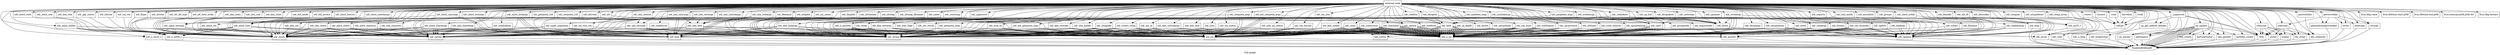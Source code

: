 digraph "Call graph" {
	label="Call graph";

	Node0x804fdca50 [shape=record,label="{external node}"];
	Node0x804fdca50 -> Node0x804fdcae0;
	Node0x804fdca50 -> Node0x804fdcba0;
	Node0x804fdca50 -> Node0x804fdcb40;
	Node0x804fdca50 -> Node0x804fdcc00;
	Node0x804fdca50 -> Node0x804fdcc60;
	Node0x804fdca50 -> Node0x804fdccc0;
	Node0x804fdca50 -> Node0x804fdcd20;
	Node0x804fdca50 -> Node0x804fdcd80;
	Node0x804fdca50 -> Node0x804fdcde0;
	Node0x804fdca50 -> Node0x804fdce40;
	Node0x804fdca50 -> Node0x804fdcea0;
	Node0x804fdca50 -> Node0x804fdcf00;
	Node0x804fdca50 -> Node0x804fdcf60;
	Node0x804fdca50 -> Node0x804fdcfc0;
	Node0x804fdca50 -> Node0x804fdd020;
	Node0x804fdca50 -> Node0x804fdd080;
	Node0x804fdca50 -> Node0x804fdd0e0;
	Node0x804fdca50 -> Node0x804fdd140;
	Node0x804fdca50 -> Node0x804fdd1a0;
	Node0x804fdca50 -> Node0x804fdd200;
	Node0x804fdca50 -> Node0x804fdd260;
	Node0x804fdca50 -> Node0x804fdd320;
	Node0x804fdca50 -> Node0x804fdd2c0;
	Node0x804fdca50 -> Node0x804fdd380;
	Node0x804fdca50 -> Node0x804fdd3e0;
	Node0x804fdca50 -> Node0x804fdd440;
	Node0x804fdca50 -> Node0x804fdd4a0;
	Node0x804fdca50 -> Node0x804fdd500;
	Node0x804fdca50 -> Node0x804fdd560;
	Node0x804fdca50 -> Node0x804fdd5c0;
	Node0x804fdca50 -> Node0x804fdd620;
	Node0x804fdca50 -> Node0x804fdd680;
	Node0x804fdca50 -> Node0x804fdd6e0;
	Node0x804fdca50 -> Node0x804fdd740;
	Node0x804fdca50 -> Node0x804fdd7a0;
	Node0x804fdca50 -> Node0x804fdd800;
	Node0x804fdca50 -> Node0x804fdd860;
	Node0x804fdca50 -> Node0x804fdd8c0;
	Node0x804fdca50 -> Node0x804fdd920;
	Node0x804fdca50 -> Node0x804fdd980;
	Node0x804fdca50 -> Node0x804fdd9e0;
	Node0x804fdca50 -> Node0x804fdda40;
	Node0x804fdca50 -> Node0x804fddaa0;
	Node0x804fdca50 -> Node0x804fddb00;
	Node0x804fdca50 -> Node0x804fddb60;
	Node0x804fdca50 -> Node0x804fddbc0;
	Node0x804fdca50 -> Node0x804fddc20;
	Node0x804fdca50 -> Node0x804fddc80;
	Node0x804fdca50 -> Node0x804fddce0;
	Node0x804fdca50 -> Node0x804fddd40;
	Node0x804fdca50 -> Node0x804fddda0;
	Node0x804fdca50 -> Node0x804fdde00;
	Node0x804fdca50 -> Node0x804fdde60;
	Node0x804fdca50 -> Node0x804fddec0;
	Node0x804fdca50 -> Node0x804fddf20;
	Node0x804fdca50 -> Node0x804fddf80;
	Node0x804fdca50 -> Node0x804fddfe0;
	Node0x804fdca50 -> Node0x804fde040;
	Node0x804fdca50 -> Node0x804fde0a0;
	Node0x804fdca50 -> Node0x804fde100;
	Node0x804fdca50 -> Node0x804fde160;
	Node0x804fdca50 -> Node0x804fde1c0;
	Node0x804fdca50 -> Node0x804fde220;
	Node0x804fdca50 -> Node0x804fde280;
	Node0x804fdca50 -> Node0x804fde2e0;
	Node0x804fdca50 -> Node0x804fde340;
	Node0x804fdca50 -> Node0x804fde3a0;
	Node0x804fdca50 -> Node0x804fde400;
	Node0x804fdca50 -> Node0x804fde460;
	Node0x804fdca50 -> Node0x804fde4c0;
	Node0x804fdca50 -> Node0x804fde520;
	Node0x804fdca50 -> Node0x804fde580;
	Node0x804fdca50 -> Node0x804fde5e0;
	Node0x804fdca50 -> Node0x804fde640;
	Node0x804fdca50 -> Node0x804fde6a0;
	Node0x804fdca50 -> Node0x804fde700;
	Node0x804fdca50 -> Node0x804fde760;
	Node0x804fdca50 -> Node0x804fde7c0;
	Node0x804fdca50 -> Node0x804fde820;
	Node0x804fdca50 -> Node0x804fde880;
	Node0x804fdca50 -> Node0x804fde8e0;
	Node0x804fdca50 -> Node0x804fde940;
	Node0x804fdca50 -> Node0x804fde9a0;
	Node0x804fdca50 -> Node0x804fdea00;
	Node0x804fdca50 -> Node0x804fdea60;
	Node0x804fdca50 -> Node0x804fdeac0;
	Node0x804fdca50 -> Node0x804fdeb20;
	Node0x804fdca50 -> Node0x804fdeb80;
	Node0x804fdca50 -> Node0x804fdebe0;
	Node0x804fdca50 -> Node0x804fdec40;
	Node0x804fdca50 -> Node0x804fdeca0;
	Node0x804fdca50 -> Node0x804fded00;
	Node0x804fdca50 -> Node0x804fded60;
	Node0x804fdca50 -> Node0x804fdedc0;
	Node0x804fdca50 -> Node0x804fdee20;
	Node0x804fdca50 -> Node0x804fdee80;
	Node0x804fdca50 -> Node0x804fdeee0;
	Node0x804fdca50 -> Node0x804fdef40;
	Node0x804fdca50 -> Node0x804fdefa0;
	Node0x804fdca50 -> Node0x804fcf000;
	Node0x804fdca50 -> Node0x804fcf060;
	Node0x804fdca50 -> Node0x804fcf0c0;
	Node0x804fdca50 -> Node0x804fcf120;
	Node0x804fdca50 -> Node0x804fcf180;
	Node0x804fdca50 -> Node0x804fcf1e0;
	Node0x804fdca50 -> Node0x804fcf240;
	Node0x804fdca50 -> Node0x804fcf2a0;
	Node0x804fdca50 -> Node0x804fcf300;
	Node0x804fdca50 -> Node0x804fcf360;
	Node0x804fdca50 -> Node0x804fcf3c0;
	Node0x804fdca50 -> Node0x804fcf420;
	Node0x804fdca50 -> Node0x804fcf480;
	Node0x804fdca50 -> Node0x804fcf4e0;
	Node0x804fdca50 -> Node0x804fcf540;
	Node0x804fdca50 -> Node0x804fcf5a0;
	Node0x804fdca50 -> Node0x804fcf600;
	Node0x804fdca50 -> Node0x804fcf660;
	Node0x804fdca50 -> Node0x804fcf6c0;
	Node0x804fdca50 -> Node0x804fcf720;
	Node0x804fdca50 -> Node0x804fcf780;
	Node0x804fdca50 -> Node0x804fcf7e0;
	Node0x804fdca50 -> Node0x804fcf840;
	Node0x804fdca50 -> Node0x804fcf8a0;
	Node0x804fdca50 -> Node0x804fcf900;
	Node0x804fdca50 -> Node0x804fcf960;
	Node0x804fdca50 -> Node0x804fcf9c0;
	Node0x804fdca50 -> Node0x804fcfa20;
	Node0x804fdca50 -> Node0x804fcfa80;
	Node0x804fdca50 -> Node0x804fcfae0;
	Node0x804fdca50 -> Node0x804fcfb40;
	Node0x804fdca50 -> Node0x804fcfba0;
	Node0x804fdca50 -> Node0x804fcfc00;
	Node0x804fdca50 -> Node0x804fcfc60;
	Node0x804fdca50 -> Node0x804fcfcc0;
	Node0x804fdca50 -> Node0x804fcfd20;
	Node0x804fdca50 -> Node0x804fcfd80;
	Node0x804fdca50 -> Node0x804fcfde0;
	Node0x804fdca50 -> Node0x804fcfe40;
	Node0x804fdca50 -> Node0x804fcfea0;
	Node0x804fdca50 -> Node0x804fcff00;
	Node0x804fdca50 -> Node0x804fcff60;
	Node0x804fdca50 -> Node0x804fcffc0;
	Node0x804fdca50 -> Node0x804fd0020;
	Node0x804fdca50 -> Node0x804fd0080;
	Node0x804fdca50 -> Node0x804fd00e0;
	Node0x804fdca50 -> Node0x804fd0140;
	Node0x804fdca50 -> Node0x804fd01a0;
	Node0x804fdca50 -> Node0x804fd0200;
	Node0x804fdca50 -> Node0x804fd0260;
	Node0x804fdca50 -> Node0x804fd0320;
	Node0x804fdca50 -> Node0x804fd02c0;
	Node0x804fdca50 -> Node0x804fd0380;
	Node0x804fdca50 -> Node0x804fd03e0;
	Node0x804fdca50 -> Node0x804fd0440;
	Node0x804fdca50 -> Node0x804fd04a0;
	Node0x804fdca50 -> Node0x804fd0500;
	Node0x804fdca50 -> Node0x804fd0560;
	Node0x804fdca50 -> Node0x804fd05c0;
	Node0x804fdca50 -> Node0x804fd0620;
	Node0x804fdca50 -> Node0x804fd0680;
	Node0x804fdca50 -> Node0x804fd0860;
	Node0x804fdca50 -> Node0x804fd06e0;
	Node0x804fdca50 -> Node0x804fd0740;
	Node0x804fdca50 -> Node0x804fd07a0;
	Node0x804fdca50 -> Node0x804fd0800;
	Node0x804fdca50 -> Node0x804fd08c0;
	Node0x804fdca50 -> Node0x804fd0aa0;
	Node0x804fdca50 -> Node0x804fd0920;
	Node0x804fdca50 -> Node0x804fd0980;
	Node0x804fdca50 -> Node0x804fd09e0;
	Node0x804fdca50 -> Node0x804fd0a40;
	Node0x804fdca50 -> Node0x804fd0b00;
	Node0x804fdca50 -> Node0x804fd0b60;
	Node0x804fdca50 -> Node0x804fd0bc0;
	Node0x804fdca50 -> Node0x804fd0c80;
	Node0x804fdca50 -> Node0x804fd0ce0;
	Node0x804fdca50 -> Node0x804fd0d40;
	Node0x804fdca50 -> Node0x804fd0da0;
	Node0x804fdca50 -> Node0x804fd0e00;
	Node0x804fdca50 -> Node0x804fd0e60;
	Node0x804fdca50 -> Node0x804fd0ec0;
	Node0x804fdca50 -> Node0x804fd0f20;
	Node0x804fdca50 -> Node0x804fd0c20;
	Node0x804fdcae0 [shape=record,label="{xdr_klm_stats}"];
	Node0x804fdcae0 -> Node0x804fdcb40;
	Node0x804fdcba0 [shape=record,label="{llvm.dbg.value}"];
	Node0x804fdcb40 [shape=record,label="{xdr_enum}"];
	Node0x804fdcb40 -> Node0x804fdca80;
	Node0x804fdcc00 [shape=record,label="{xdr_klm_lock}"];
	Node0x804fdcc00 -> Node0x804fdcc60;
	Node0x804fdcc00 -> Node0x804fdccc0;
	Node0x804fdcc00 -> Node0x804fdcd20;
	Node0x804fdcc00 -> Node0x804fdcd80;
	Node0x804fdcc00 -> Node0x804fdcd80;
	Node0x804fdcc60 [shape=record,label="{xdr_string}"];
	Node0x804fdcc60 -> Node0x804fdca80;
	Node0x804fdccc0 [shape=record,label="{xdr_netobj}"];
	Node0x804fdccc0 -> Node0x804fdca80;
	Node0x804fdcd20 [shape=record,label="{xdr_int}"];
	Node0x804fdcd20 -> Node0x804fdca80;
	Node0x804fdcd80 [shape=record,label="{xdr_u_int}"];
	Node0x804fdcd80 -> Node0x804fdca80;
	Node0x804fdcde0 [shape=record,label="{xdr_klm_holder}"];
	Node0x804fdcde0 -> Node0x804fdce40;
	Node0x804fdcde0 -> Node0x804fdcd20;
	Node0x804fdcde0 -> Node0x804fdcd80;
	Node0x804fdcde0 -> Node0x804fdcd80;
	Node0x804fdce40 [shape=record,label="{xdr_bool}"];
	Node0x804fdce40 -> Node0x804fdca80;
	Node0x804fdcea0 [shape=record,label="{xdr_klm_stat}"];
	Node0x804fdcea0 -> Node0x804fdcb40;
	Node0x804fdcf00 [shape=record,label="{xdr_klm_testrply}"];
	Node0x804fdcf00 -> Node0x804fdcb40;
	Node0x804fdcf00 -> Node0x804fdce40;
	Node0x804fdcf00 -> Node0x804fdcd20;
	Node0x804fdcf00 -> Node0x804fdcd80;
	Node0x804fdcf00 -> Node0x804fdcd80;
	Node0x804fdcf60 [shape=record,label="{xdr_klm_lockargs}"];
	Node0x804fdcf60 -> Node0x804fdce40;
	Node0x804fdcf60 -> Node0x804fdce40;
	Node0x804fdcf60 -> Node0x804fdcc60;
	Node0x804fdcf60 -> Node0x804fdccc0;
	Node0x804fdcf60 -> Node0x804fdcd20;
	Node0x804fdcf60 -> Node0x804fdcd80;
	Node0x804fdcf60 -> Node0x804fdcd80;
	Node0x804fdcfc0 [shape=record,label="{xdr_klm_testargs}"];
	Node0x804fdcfc0 -> Node0x804fdce40;
	Node0x804fdcfc0 -> Node0x804fdcc60;
	Node0x804fdcfc0 -> Node0x804fdccc0;
	Node0x804fdcfc0 -> Node0x804fdcd20;
	Node0x804fdcfc0 -> Node0x804fdcd80;
	Node0x804fdcfc0 -> Node0x804fdcd80;
	Node0x804fdd020 [shape=record,label="{xdr_klm_unlockargs}"];
	Node0x804fdd020 -> Node0x804fdcc60;
	Node0x804fdd020 -> Node0x804fdccc0;
	Node0x804fdd020 -> Node0x804fdcd20;
	Node0x804fdd020 -> Node0x804fdcd80;
	Node0x804fdd020 -> Node0x804fdcd80;
	Node0x804fdd080 [shape=record,label="{xdr_fhandle}"];
	Node0x804fdd080 -> Node0x804fdd0e0;
	Node0x804fdd4a0 [shape=record,label="{xdr_exportnode}"];
	Node0x804fdd4a0 -> Node0x804fdcc60;
	Node0x804fdd4a0 -> Node0x804fdd2c0;
	Node0x804fdd4a0 -> Node0x804fdd2c0;
	Node0x804fdd0e0 [shape=record,label="{xdr_opaque}"];
	Node0x804fdd0e0 -> Node0x804fdca80;
	Node0x804fdd140 [shape=record,label="{xdr_fhstatus}"];
	Node0x804fdd140 -> Node0x804fdcd80;
	Node0x804fdd140 -> Node0x804fdd0e0;
	Node0x804fdd1a0 [shape=record,label="{xdr_dirpath}"];
	Node0x804fdd1a0 -> Node0x804fdcc60;
	Node0x804fdd200 [shape=record,label="{xdr_name}"];
	Node0x804fdd200 -> Node0x804fdcc60;
	Node0x804fdd260 [shape=record,label="{xdr_mountlist}"];
	Node0x804fdd260 -> Node0x804fdd2c0;
	Node0x804fdd320 [shape=record,label="{xdr_mountbody}"];
	Node0x804fdd320 -> Node0x804fdcc60;
	Node0x804fdd320 -> Node0x804fdcc60;
	Node0x804fdd320 -> Node0x804fdd2c0;
	Node0x804fdd2c0 [shape=record,label="{xdr_pointer}"];
	Node0x804fdd2c0 -> Node0x804fdca80;
	Node0x804fdd380 [shape=record,label="{xdr_groups}"];
	Node0x804fdd380 -> Node0x804fdd2c0;
	Node0x804fdd3e0 [shape=record,label="{xdr_groupnode}"];
	Node0x804fdd3e0 -> Node0x804fdcc60;
	Node0x804fdd3e0 -> Node0x804fdd2c0;
	Node0x804fdd440 [shape=record,label="{xdr_exports}"];
	Node0x804fdd440 -> Node0x804fdd2c0;
	Node0x804fdd500 [shape=record,label="{xdr_nfsstat}"];
	Node0x804fdd500 -> Node0x804fdcb40;
	Node0x804fdd560 [shape=record,label="{xdr_ftype}"];
	Node0x804fdd560 -> Node0x804fdcb40;
	Node0x804fdd5c0 [shape=record,label="{xdr_nfs_fh}"];
	Node0x804fdd5c0 -> Node0x804fdd0e0;
	Node0x804fdd620 [shape=record,label="{xdr_nfstime}"];
	Node0x804fdd620 -> Node0x804fdcd80;
	Node0x804fdd620 -> Node0x804fdcd80;
	Node0x804fdd680 [shape=record,label="{xdr_fattr}"];
	Node0x804fdd680 -> Node0x804fdcb40;
	Node0x804fdd680 -> Node0x804fdcd80;
	Node0x804fdd680 -> Node0x804fdcd80;
	Node0x804fdd680 -> Node0x804fdcd80;
	Node0x804fdd680 -> Node0x804fdcd80;
	Node0x804fdd680 -> Node0x804fdcd80;
	Node0x804fdd680 -> Node0x804fdcd80;
	Node0x804fdd680 -> Node0x804fdcd80;
	Node0x804fdd680 -> Node0x804fdcd80;
	Node0x804fdd680 -> Node0x804fdcd80;
	Node0x804fdd680 -> Node0x804fdcd80;
	Node0x804fdd680 -> Node0x804fdcd80;
	Node0x804fdd680 -> Node0x804fdcd80;
	Node0x804fdd680 -> Node0x804fdcd80;
	Node0x804fdd680 -> Node0x804fdcd80;
	Node0x804fdd680 -> Node0x804fdcd80;
	Node0x804fdd680 -> Node0x804fdcd80;
	Node0x804fdd6e0 [shape=record,label="{xdr_sattr}"];
	Node0x804fdd6e0 -> Node0x804fdcd80;
	Node0x804fdd6e0 -> Node0x804fdcd80;
	Node0x804fdd6e0 -> Node0x804fdcd80;
	Node0x804fdd6e0 -> Node0x804fdcd80;
	Node0x804fdd6e0 -> Node0x804fdcd80;
	Node0x804fdd6e0 -> Node0x804fdcd80;
	Node0x804fdd6e0 -> Node0x804fdcd80;
	Node0x804fdd6e0 -> Node0x804fdcd80;
	Node0x804fdd740 [shape=record,label="{xdr_filename}"];
	Node0x804fdd740 -> Node0x804fdcc60;
	Node0x804fdd7a0 [shape=record,label="{xdr_nfspath}"];
	Node0x804fdd7a0 -> Node0x804fdcc60;
	Node0x804fdd800 [shape=record,label="{xdr_attrstat}"];
	Node0x804fdd800 -> Node0x804fdcb40;
	Node0x804fdd800 -> Node0x804fdd680;
	Node0x804fdd860 [shape=record,label="{xdr_sattrargs}"];
	Node0x804fdd860 -> Node0x804fdd0e0;
	Node0x804fdd860 -> Node0x804fdd6e0;
	Node0x804fdd8c0 [shape=record,label="{xdr_diropargs}"];
	Node0x804fdd8c0 -> Node0x804fdd0e0;
	Node0x804fdd8c0 -> Node0x804fdcc60;
	Node0x804fdd920 [shape=record,label="{xdr_diropokres}"];
	Node0x804fdd920 -> Node0x804fdd0e0;
	Node0x804fdd920 -> Node0x804fdd680;
	Node0x804fdd980 [shape=record,label="{xdr_diropres}"];
	Node0x804fdd980 -> Node0x804fdcb40;
	Node0x804fdd980 -> Node0x804fdd0e0;
	Node0x804fdd980 -> Node0x804fdd680;
	Node0x804fdd9e0 [shape=record,label="{xdr_readlinkres}"];
	Node0x804fdd9e0 -> Node0x804fdcb40;
	Node0x804fdd9e0 -> Node0x804fdcc60;
	Node0x804fdda40 [shape=record,label="{xdr_readargs}"];
	Node0x804fdda40 -> Node0x804fdd0e0;
	Node0x804fdda40 -> Node0x804fdcd80;
	Node0x804fdda40 -> Node0x804fdcd80;
	Node0x804fdda40 -> Node0x804fdcd80;
	Node0x804fddaa0 [shape=record,label="{xdr_readokres}"];
	Node0x804fddaa0 -> Node0x804fdd680;
	Node0x804fddaa0 -> Node0x804fddb00;
	Node0x804fddb00 [shape=record,label="{xdr_bytes}"];
	Node0x804fddb00 -> Node0x804fdca80;
	Node0x804fddb60 [shape=record,label="{xdr_readres}"];
	Node0x804fddb60 -> Node0x804fdcb40;
	Node0x804fddb60 -> Node0x804fdd680;
	Node0x804fddb60 -> Node0x804fddb00;
	Node0x804fddbc0 [shape=record,label="{xdr_writeargs}"];
	Node0x804fddbc0 -> Node0x804fdd0e0;
	Node0x804fddbc0 -> Node0x804fdcd80;
	Node0x804fddbc0 -> Node0x804fdcd80;
	Node0x804fddbc0 -> Node0x804fdcd80;
	Node0x804fddbc0 -> Node0x804fddb00;
	Node0x804fddc20 [shape=record,label="{xdr_createargs}"];
	Node0x804fddc20 -> Node0x804fdd0e0;
	Node0x804fddc20 -> Node0x804fdcc60;
	Node0x804fddc20 -> Node0x804fdd6e0;
	Node0x804fddc80 [shape=record,label="{xdr_renameargs}"];
	Node0x804fddc80 -> Node0x804fdd0e0;
	Node0x804fddc80 -> Node0x804fdcc60;
	Node0x804fddc80 -> Node0x804fdd0e0;
	Node0x804fddc80 -> Node0x804fdcc60;
	Node0x804fddce0 [shape=record,label="{xdr_linkargs}"];
	Node0x804fddce0 -> Node0x804fdd0e0;
	Node0x804fddce0 -> Node0x804fdd0e0;
	Node0x804fddce0 -> Node0x804fdcc60;
	Node0x804fddd40 [shape=record,label="{xdr_symlinkargs}"];
	Node0x804fddd40 -> Node0x804fdd0e0;
	Node0x804fddd40 -> Node0x804fdcc60;
	Node0x804fddd40 -> Node0x804fdcc60;
	Node0x804fddd40 -> Node0x804fdd6e0;
	Node0x804fddda0 [shape=record,label="{xdr_nfscookie}"];
	Node0x804fddda0 -> Node0x804fdd0e0;
	Node0x804fdde00 [shape=record,label="{xdr_readdirargs}"];
	Node0x804fdde00 -> Node0x804fdd0e0;
	Node0x804fdde00 -> Node0x804fdd0e0;
	Node0x804fdde00 -> Node0x804fdcd80;
	Node0x804fdde60 [shape=record,label="{xdr_entry}"];
	Node0x804fdde60 -> Node0x804fdcd80;
	Node0x804fdde60 -> Node0x804fdcc60;
	Node0x804fdde60 -> Node0x804fdd0e0;
	Node0x804fdde60 -> Node0x804fdd2c0;
	Node0x804fddec0 [shape=record,label="{xdr_dirlist}"];
	Node0x804fddec0 -> Node0x804fdd2c0;
	Node0x804fddec0 -> Node0x804fdce40;
	Node0x804fddf20 [shape=record,label="{xdr_readdirres}"];
	Node0x804fddf20 -> Node0x804fdcb40;
	Node0x804fddf20 -> Node0x804fdd2c0;
	Node0x804fddf20 -> Node0x804fdce40;
	Node0x804fddf80 [shape=record,label="{xdr_statfsokres}"];
	Node0x804fddf80 -> Node0x804fdcd80;
	Node0x804fddf80 -> Node0x804fdcd80;
	Node0x804fddf80 -> Node0x804fdcd80;
	Node0x804fddf80 -> Node0x804fdcd80;
	Node0x804fddf80 -> Node0x804fdcd80;
	Node0x804fddfe0 [shape=record,label="{xdr_statfsres}"];
	Node0x804fddfe0 -> Node0x804fdcb40;
	Node0x804fddfe0 -> Node0x804fdcd80;
	Node0x804fddfe0 -> Node0x804fdcd80;
	Node0x804fddfe0 -> Node0x804fdcd80;
	Node0x804fddfe0 -> Node0x804fdcd80;
	Node0x804fddfe0 -> Node0x804fdcd80;
	Node0x804fde040 [shape=record,label="{xdr_nlm_stats}"];
	Node0x804fde040 -> Node0x804fdcb40;
	Node0x804fde0a0 [shape=record,label="{xdr_nlm_holder}"];
	Node0x804fde0a0 -> Node0x804fdce40;
	Node0x804fde0a0 -> Node0x804fdcd20;
	Node0x804fde0a0 -> Node0x804fdccc0;
	Node0x804fde0a0 -> Node0x804fdcd80;
	Node0x804fde0a0 -> Node0x804fdcd80;
	Node0x804fde100 [shape=record,label="{xdr_nlm_testrply}"];
	Node0x804fde100 -> Node0x804fdcb40;
	Node0x804fde100 -> Node0x804fdce40;
	Node0x804fde100 -> Node0x804fdcd20;
	Node0x804fde100 -> Node0x804fdccc0;
	Node0x804fde100 -> Node0x804fdcd80;
	Node0x804fde100 -> Node0x804fdcd80;
	Node0x804fde160 [shape=record,label="{xdr_nlm_stat}"];
	Node0x804fde160 -> Node0x804fdcb40;
	Node0x804fde1c0 [shape=record,label="{xdr_nlm_res}"];
	Node0x804fde1c0 -> Node0x804fdccc0;
	Node0x804fde1c0 -> Node0x804fdcb40;
	Node0x804fde220 [shape=record,label="{xdr_nlm_testres}"];
	Node0x804fde220 -> Node0x804fdccc0;
	Node0x804fde220 -> Node0x804fde100;
	Node0x804fde280 [shape=record,label="{xdr_nlm_lock}"];
	Node0x804fde280 -> Node0x804fdcc60;
	Node0x804fde280 -> Node0x804fdccc0;
	Node0x804fde280 -> Node0x804fdccc0;
	Node0x804fde280 -> Node0x804fdcd20;
	Node0x804fde280 -> Node0x804fdcd80;
	Node0x804fde280 -> Node0x804fdcd80;
	Node0x804fde2e0 [shape=record,label="{xdr_nlm_lockargs}"];
	Node0x804fde2e0 -> Node0x804fdccc0;
	Node0x804fde2e0 -> Node0x804fdce40;
	Node0x804fde2e0 -> Node0x804fdce40;
	Node0x804fde2e0 -> Node0x804fde280;
	Node0x804fde2e0 -> Node0x804fdce40;
	Node0x804fde2e0 -> Node0x804fdcd20;
	Node0x804fde340 [shape=record,label="{xdr_nlm_cancargs}"];
	Node0x804fde340 -> Node0x804fdccc0;
	Node0x804fde340 -> Node0x804fdce40;
	Node0x804fde340 -> Node0x804fdce40;
	Node0x804fde340 -> Node0x804fde280;
	Node0x804fde3a0 [shape=record,label="{xdr_nlm_testargs}"];
	Node0x804fde3a0 -> Node0x804fdccc0;
	Node0x804fde3a0 -> Node0x804fdce40;
	Node0x804fde3a0 -> Node0x804fde280;
	Node0x804fde400 [shape=record,label="{xdr_nlm_unlockargs}"];
	Node0x804fde400 -> Node0x804fdccc0;
	Node0x804fde400 -> Node0x804fde280;
	Node0x804fde460 [shape=record,label="{xdr_fsh_mode}"];
	Node0x804fde460 -> Node0x804fdcb40;
	Node0x804fde4c0 [shape=record,label="{xdr_fsh_access}"];
	Node0x804fde4c0 -> Node0x804fdcb40;
	Node0x804fde520 [shape=record,label="{xdr_nlm_share}"];
	Node0x804fde520 -> Node0x804fdcc60;
	Node0x804fde520 -> Node0x804fdccc0;
	Node0x804fde520 -> Node0x804fdccc0;
	Node0x804fde520 -> Node0x804fdcb40;
	Node0x804fde520 -> Node0x804fdcb40;
	Node0x804fde580 [shape=record,label="{xdr_nlm_shareargs}"];
	Node0x804fde580 -> Node0x804fdccc0;
	Node0x804fde580 -> Node0x804fdcc60;
	Node0x804fde580 -> Node0x804fdccc0;
	Node0x804fde580 -> Node0x804fdccc0;
	Node0x804fde580 -> Node0x804fdcb40;
	Node0x804fde580 -> Node0x804fdcb40;
	Node0x804fde580 -> Node0x804fdce40;
	Node0x804fde5e0 [shape=record,label="{xdr_nlm_shareres}"];
	Node0x804fde5e0 -> Node0x804fdccc0;
	Node0x804fde5e0 -> Node0x804fdcb40;
	Node0x804fde5e0 -> Node0x804fdcd20;
	Node0x804fde640 [shape=record,label="{xdr_nlm_notify}"];
	Node0x804fde640 -> Node0x804fdcc60;
	Node0x804fde640 -> Node0x804fde6a0;
	Node0x804fde6a0 [shape=record,label="{xdr_long}"];
	Node0x804fde6a0 -> Node0x804fdca80;
	Node0x804fde700 [shape=record,label="{xdr_nlm4_stats}"];
	Node0x804fde700 -> Node0x804fdcb40;
	Node0x804fde760 [shape=record,label="{xdr_nlm4_stat}"];
	Node0x804fde760 -> Node0x804fdcb40;
	Node0x804fde7c0 [shape=record,label="{xdr_nlm4_holder}"];
	Node0x804fde7c0 -> Node0x804fdce40;
	Node0x804fde7c0 -> Node0x804fde820;
	Node0x804fde7c0 -> Node0x804fdccc0;
	Node0x804fde7c0 -> Node0x804fde880;
	Node0x804fde7c0 -> Node0x804fde880;
	Node0x804fde820 [shape=record,label="{xdr_u_int32_t}"];
	Node0x804fde820 -> Node0x804fdca80;
	Node0x804fde880 [shape=record,label="{xdr_u_int64_t}"];
	Node0x804fde880 -> Node0x804fdca80;
	Node0x804fde8e0 [shape=record,label="{xdr_nlm4_lock}"];
	Node0x804fde8e0 -> Node0x804fdcc60;
	Node0x804fde8e0 -> Node0x804fdccc0;
	Node0x804fde8e0 -> Node0x804fdccc0;
	Node0x804fde8e0 -> Node0x804fde820;
	Node0x804fde8e0 -> Node0x804fde880;
	Node0x804fde8e0 -> Node0x804fde880;
	Node0x804fde940 [shape=record,label="{xdr_nlm4_share}"];
	Node0x804fde940 -> Node0x804fdcc60;
	Node0x804fde940 -> Node0x804fdccc0;
	Node0x804fde940 -> Node0x804fdccc0;
	Node0x804fde940 -> Node0x804fdcb40;
	Node0x804fde940 -> Node0x804fdcb40;
	Node0x804fde9a0 [shape=record,label="{xdr_nlm4_testrply}"];
	Node0x804fde9a0 -> Node0x804fdcb40;
	Node0x804fde9a0 -> Node0x804fdce40;
	Node0x804fde9a0 -> Node0x804fde820;
	Node0x804fde9a0 -> Node0x804fdccc0;
	Node0x804fde9a0 -> Node0x804fde880;
	Node0x804fde9a0 -> Node0x804fde880;
	Node0x804fdea00 [shape=record,label="{xdr_nlm4_testres}"];
	Node0x804fdea00 -> Node0x804fdccc0;
	Node0x804fdea00 -> Node0x804fde9a0;
	Node0x804fdea60 [shape=record,label="{xdr_nlm4_testargs}"];
	Node0x804fdea60 -> Node0x804fdccc0;
	Node0x804fdea60 -> Node0x804fdce40;
	Node0x804fdea60 -> Node0x804fde8e0;
	Node0x804fdeac0 [shape=record,label="{xdr_nlm4_res}"];
	Node0x804fdeac0 -> Node0x804fdccc0;
	Node0x804fdeac0 -> Node0x804fdcb40;
	Node0x804fdeb20 [shape=record,label="{xdr_nlm4_lockargs}"];
	Node0x804fdeb20 -> Node0x804fdccc0;
	Node0x804fdeb20 -> Node0x804fdce40;
	Node0x804fdeb20 -> Node0x804fdce40;
	Node0x804fdeb20 -> Node0x804fde8e0;
	Node0x804fdeb20 -> Node0x804fdce40;
	Node0x804fdeb20 -> Node0x804fdcd20;
	Node0x804fdeb80 [shape=record,label="{xdr_nlm4_cancargs}"];
	Node0x804fdeb80 -> Node0x804fdccc0;
	Node0x804fdeb80 -> Node0x804fdce40;
	Node0x804fdeb80 -> Node0x804fdce40;
	Node0x804fdeb80 -> Node0x804fde8e0;
	Node0x804fdebe0 [shape=record,label="{xdr_nlm4_unlockargs}"];
	Node0x804fdebe0 -> Node0x804fdccc0;
	Node0x804fdebe0 -> Node0x804fde8e0;
	Node0x804fdec40 [shape=record,label="{xdr_nlm4_shareargs}"];
	Node0x804fdec40 -> Node0x804fdccc0;
	Node0x804fdec40 -> Node0x804fdcc60;
	Node0x804fdec40 -> Node0x804fdccc0;
	Node0x804fdec40 -> Node0x804fdccc0;
	Node0x804fdec40 -> Node0x804fdcb40;
	Node0x804fdec40 -> Node0x804fdcb40;
	Node0x804fdec40 -> Node0x804fdce40;
	Node0x804fdeca0 [shape=record,label="{xdr_nlm4_shareres}"];
	Node0x804fdeca0 -> Node0x804fdccc0;
	Node0x804fdeca0 -> Node0x804fdcb40;
	Node0x804fdeca0 -> Node0x804fdcd20;
	Node0x804fded00 [shape=record,label="{xdr_nlm_sm_status}"];
	Node0x804fded00 -> Node0x804fdcc60;
	Node0x804fded00 -> Node0x804fdcd20;
	Node0x804fded00 -> Node0x804fdd0e0;
	Node0x804fded60 [shape=record,label="{xdr_nlm4_notify}"];
	Node0x804fded60 -> Node0x804fdcc60;
	Node0x804fded60 -> Node0x804fdedc0;
	Node0x804fdedc0 [shape=record,label="{xdr_int32_t}"];
	Node0x804fdedc0 -> Node0x804fdca80;
	Node0x804fdee20 [shape=record,label="{xdr_rexstring}"];
	Node0x804fdee20 -> Node0x804fdcc60;
	Node0x804fdee80 [shape=record,label="{xdr_rex_start}"];
	Node0x804fdee80 -> Node0x804fdeee0;
	Node0x804fdee80 -> Node0x804fdcc60;
	Node0x804fdee80 -> Node0x804fdcc60;
	Node0x804fdee80 -> Node0x804fdcc60;
	Node0x804fdee80 -> Node0x804fdeee0;
	Node0x804fdee80 -> Node0x804fdcd80;
	Node0x804fdee80 -> Node0x804fdcd80;
	Node0x804fdee80 -> Node0x804fdcd80;
	Node0x804fdee80 -> Node0x804fdcd80;
	Node0x804fdeee0 [shape=record,label="{xdr_array}"];
	Node0x804fdeee0 -> Node0x804fdca80;
	Node0x804fdef40 [shape=record,label="{xdr_rex_result}"];
	Node0x804fdef40 -> Node0x804fdcd20;
	Node0x804fdef40 -> Node0x804fdcc60;
	Node0x804fdefa0 [shape=record,label="{xdr_sgttyb}"];
	Node0x804fdefa0 -> Node0x804fdcd80;
	Node0x804fdefa0 -> Node0x804fdd0e0;
	Node0x804fdefa0 -> Node0x804fdcd80;
	Node0x804fcf000 [shape=record,label="{xdr_tchars}"];
	Node0x804fcf000 -> Node0x804fdcd80;
	Node0x804fcf000 -> Node0x804fdd0e0;
	Node0x804fcf060 [shape=record,label="{xdr_ltchars}"];
	Node0x804fcf060 -> Node0x804fdcd80;
	Node0x804fcf060 -> Node0x804fdd0e0;
	Node0x804fcf060 -> Node0x804fdcd80;
	Node0x804fcf0c0 [shape=record,label="{xdr_rex_ttysize}"];
	Node0x804fcf0c0 -> Node0x804fdcd20;
	Node0x804fcf0c0 -> Node0x804fdcd20;
	Node0x804fcf120 [shape=record,label="{xdr_rex_ttymode}"];
	Node0x804fcf120 -> Node0x804fdcd80;
	Node0x804fcf120 -> Node0x804fdd0e0;
	Node0x804fcf120 -> Node0x804fdcd80;
	Node0x804fcf120 -> Node0x804fdcd80;
	Node0x804fcf120 -> Node0x804fdd0e0;
	Node0x804fcf120 -> Node0x804fdcd80;
	Node0x804fcf120 -> Node0x804fdd0e0;
	Node0x804fcf120 -> Node0x804fdcd80;
	Node0x804fcf120 -> Node0x804fdcd80;
	Node0x804fcf180 [shape=record,label="{xdr_utmp}"];
	Node0x804fcf180 -> Node0x804fdcc60;
	Node0x804fcf180 -> Node0x804fdcc60;
	Node0x804fcf180 -> Node0x804fdcc60;
	Node0x804fcf180 -> Node0x804fdcd20;
	Node0x804fcf1e0 [shape=record,label="{xdr_utmpidle}"];
	Node0x804fcf1e0 -> Node0x804fdcc60;
	Node0x804fcf1e0 -> Node0x804fdcc60;
	Node0x804fcf1e0 -> Node0x804fdcc60;
	Node0x804fcf1e0 -> Node0x804fdcd20;
	Node0x804fcf1e0 -> Node0x804fdcd80;
	Node0x804fcf240 [shape=record,label="{xdr_utmparr}"];
	Node0x804fcf240 -> Node0x804fdeee0;
	Node0x804fcf2a0 [shape=record,label="{xdr_utmpidlearr}"];
	Node0x804fcf2a0 -> Node0x804fdeee0;
	Node0x804fcf300 [shape=record,label="{xdr_rusers_utmp}"];
	Node0x804fcf300 -> Node0x804fdcc60;
	Node0x804fcf300 -> Node0x804fdcc60;
	Node0x804fcf300 -> Node0x804fdcc60;
	Node0x804fcf300 -> Node0x804fdcd20;
	Node0x804fcf300 -> Node0x804fdcd20;
	Node0x804fcf300 -> Node0x804fdcd80;
	Node0x804fcf360 [shape=record,label="{xdr_utmp_array}"];
	Node0x804fcf360 -> Node0x804fdeee0;
	Node0x804fcf3c0 [shape=record,label="{xdr_sq_dqblk}"];
	Node0x804fcf3c0 -> Node0x804fdcd80;
	Node0x804fcf3c0 -> Node0x804fdcd80;
	Node0x804fcf3c0 -> Node0x804fdcd80;
	Node0x804fcf3c0 -> Node0x804fdcd80;
	Node0x804fcf3c0 -> Node0x804fdcd80;
	Node0x804fcf3c0 -> Node0x804fdcd80;
	Node0x804fcf3c0 -> Node0x804fdcd80;
	Node0x804fcf3c0 -> Node0x804fdcd80;
	Node0x804fcf420 [shape=record,label="{xdr_getquota_args}"];
	Node0x804fcf420 -> Node0x804fdcc60;
	Node0x804fcf420 -> Node0x804fdcd20;
	Node0x804fcf480 [shape=record,label="{xdr_setquota_args}"];
	Node0x804fcf480 -> Node0x804fdcd20;
	Node0x804fcf480 -> Node0x804fdcc60;
	Node0x804fcf480 -> Node0x804fdcd20;
	Node0x804fcf480 -> Node0x804fcf3c0;
	Node0x804fcf4e0 [shape=record,label="{xdr_ext_getquota_args}"];
	Node0x804fcf4e0 -> Node0x804fdcc60;
	Node0x804fcf4e0 -> Node0x804fdcd20;
	Node0x804fcf4e0 -> Node0x804fdcd20;
	Node0x804fcf540 [shape=record,label="{xdr_ext_setquota_args}"];
	Node0x804fcf540 -> Node0x804fdcd20;
	Node0x804fcf540 -> Node0x804fdcc60;
	Node0x804fcf540 -> Node0x804fdcd20;
	Node0x804fcf540 -> Node0x804fdcd20;
	Node0x804fcf540 -> Node0x804fcf3c0;
	Node0x804fcf5a0 [shape=record,label="{xdr_rquota}"];
	Node0x804fcf5a0 -> Node0x804fdcd20;
	Node0x804fcf5a0 -> Node0x804fdce40;
	Node0x804fcf5a0 -> Node0x804fdcd80;
	Node0x804fcf5a0 -> Node0x804fdcd80;
	Node0x804fcf5a0 -> Node0x804fdcd80;
	Node0x804fcf5a0 -> Node0x804fdcd80;
	Node0x804fcf5a0 -> Node0x804fdcd80;
	Node0x804fcf5a0 -> Node0x804fdcd80;
	Node0x804fcf5a0 -> Node0x804fdcd80;
	Node0x804fcf5a0 -> Node0x804fdcd80;
	Node0x804fcf600 [shape=record,label="{xdr_gqr_status}"];
	Node0x804fcf600 -> Node0x804fdcb40;
	Node0x804fcf660 [shape=record,label="{xdr_getquota_rslt}"];
	Node0x804fcf660 -> Node0x804fdcb40;
	Node0x804fcf660 -> Node0x804fcf5a0;
	Node0x804fcf6c0 [shape=record,label="{xdr_setquota_rslt}"];
	Node0x804fcf6c0 -> Node0x804fdcb40;
	Node0x804fcf6c0 -> Node0x804fcf5a0;
	Node0x804fcf720 [shape=record,label="{xdr_rstat_timeval}"];
	Node0x804fcf720 -> Node0x804fdcd80;
	Node0x804fcf720 -> Node0x804fdcd80;
	Node0x804fcf780 [shape=record,label="{xdr_statstime}"];
	Node0x804fcf780 -> Node0x804fcf7e0;
	Node0x804fcf780 -> Node0x804fcf7e0;
	Node0x804fcf780 -> Node0x804fdcd80;
	Node0x804fcf780 -> Node0x804fdcd80;
	Node0x804fcf780 -> Node0x804fdcd80;
	Node0x804fcf780 -> Node0x804fdcd80;
	Node0x804fcf780 -> Node0x804fdcd80;
	Node0x804fcf780 -> Node0x804fdcd20;
	Node0x804fcf780 -> Node0x804fdcd20;
	Node0x804fcf780 -> Node0x804fdcd20;
	Node0x804fcf780 -> Node0x804fdcd20;
	Node0x804fcf780 -> Node0x804fdcd80;
	Node0x804fcf780 -> Node0x804fcf7e0;
	Node0x804fcf780 -> Node0x804fdcd80;
	Node0x804fcf780 -> Node0x804fdcd80;
	Node0x804fcf780 -> Node0x804fdcd80;
	Node0x804fcf780 -> Node0x804fdcd80;
	Node0x804fcf780 -> Node0x804fdcd20;
	Node0x804fcf7e0 [shape=record,label="{xdr_vector}"];
	Node0x804fcf7e0 -> Node0x804fdca80;
	Node0x804fcf840 [shape=record,label="{xdr_statsswtch}"];
	Node0x804fcf840 -> Node0x804fcf7e0;
	Node0x804fcf840 -> Node0x804fcf7e0;
	Node0x804fcf840 -> Node0x804fdcd80;
	Node0x804fcf840 -> Node0x804fdcd80;
	Node0x804fcf840 -> Node0x804fdcd80;
	Node0x804fcf840 -> Node0x804fdcd80;
	Node0x804fcf840 -> Node0x804fdcd80;
	Node0x804fcf840 -> Node0x804fdcd20;
	Node0x804fcf840 -> Node0x804fdcd20;
	Node0x804fcf840 -> Node0x804fdcd20;
	Node0x804fcf840 -> Node0x804fdcd20;
	Node0x804fcf840 -> Node0x804fdcd80;
	Node0x804fcf840 -> Node0x804fcf7e0;
	Node0x804fcf840 -> Node0x804fdcd80;
	Node0x804fcf840 -> Node0x804fdcd80;
	Node0x804fcf840 -> Node0x804fdcd20;
	Node0x804fcf8a0 [shape=record,label="{xdr_stats}"];
	Node0x804fcf8a0 -> Node0x804fcf7e0;
	Node0x804fcf8a0 -> Node0x804fcf7e0;
	Node0x804fcf8a0 -> Node0x804fdcd80;
	Node0x804fcf8a0 -> Node0x804fdcd80;
	Node0x804fcf8a0 -> Node0x804fdcd80;
	Node0x804fcf8a0 -> Node0x804fdcd80;
	Node0x804fcf8a0 -> Node0x804fdcd80;
	Node0x804fcf8a0 -> Node0x804fdcd20;
	Node0x804fcf8a0 -> Node0x804fdcd20;
	Node0x804fcf8a0 -> Node0x804fdcd20;
	Node0x804fcf8a0 -> Node0x804fdcd20;
	Node0x804fcf8a0 -> Node0x804fdcd20;
	Node0x804fcf900 [shape=record,label="{xdr_sm_name}"];
	Node0x804fcf900 -> Node0x804fdcc60;
	Node0x804fcf960 [shape=record,label="{xdr_my_id}"];
	Node0x804fcf960 -> Node0x804fdcc60;
	Node0x804fcf960 -> Node0x804fdcd20;
	Node0x804fcf960 -> Node0x804fdcd20;
	Node0x804fcf960 -> Node0x804fdcd20;
	Node0x804fcf9c0 [shape=record,label="{xdr_mon_id}"];
	Node0x804fcf9c0 -> Node0x804fdcc60;
	Node0x804fcf9c0 -> Node0x804fdcc60;
	Node0x804fcf9c0 -> Node0x804fdcd20;
	Node0x804fcf9c0 -> Node0x804fdcd20;
	Node0x804fcf9c0 -> Node0x804fdcd20;
	Node0x804fcfa20 [shape=record,label="{xdr_mon}"];
	Node0x804fcfa20 -> Node0x804fdcc60;
	Node0x804fcfa20 -> Node0x804fdcc60;
	Node0x804fcfa20 -> Node0x804fdcd20;
	Node0x804fcfa20 -> Node0x804fdcd20;
	Node0x804fcfa20 -> Node0x804fdcd20;
	Node0x804fcfa20 -> Node0x804fdd0e0;
	Node0x804fcfa80 [shape=record,label="{xdr_stat_chge}"];
	Node0x804fcfa80 -> Node0x804fdcc60;
	Node0x804fcfa80 -> Node0x804fdcd20;
	Node0x804fcfae0 [shape=record,label="{xdr_sm_stat}"];
	Node0x804fcfae0 -> Node0x804fdcd20;
	Node0x804fcfb40 [shape=record,label="{xdr_sm_res}"];
	Node0x804fcfb40 -> Node0x804fdcb40;
	Node0x804fcfba0 [shape=record,label="{xdr_sm_stat_res}"];
	Node0x804fcfba0 -> Node0x804fdcb40;
	Node0x804fcfba0 -> Node0x804fdcd20;
	Node0x804fcfc00 [shape=record,label="{xdr_sm_status}"];
	Node0x804fcfc00 -> Node0x804fdcc60;
	Node0x804fcfc00 -> Node0x804fdcd20;
	Node0x804fcfc00 -> Node0x804fdd0e0;
	Node0x804fcfc60 [shape=record,label="{xdr_spraytimeval}"];
	Node0x804fcfc60 -> Node0x804fdcd80;
	Node0x804fcfc60 -> Node0x804fdcd80;
	Node0x804fcfcc0 [shape=record,label="{xdr_spraycumul}"];
	Node0x804fcfcc0 -> Node0x804fdcd80;
	Node0x804fcfcc0 -> Node0x804fdcd80;
	Node0x804fcfcc0 -> Node0x804fdcd80;
	Node0x804fcfd20 [shape=record,label="{xdr_sprayarr}"];
	Node0x804fcfd20 -> Node0x804fddb00;
	Node0x804fcfd80 [shape=record,label="{xdr_x_passwd}"];
	Node0x804fcfd80 -> Node0x804fdcc60;
	Node0x804fcfd80 -> Node0x804fdcc60;
	Node0x804fcfd80 -> Node0x804fdcd20;
	Node0x804fcfd80 -> Node0x804fdcd20;
	Node0x804fcfd80 -> Node0x804fdcc60;
	Node0x804fcfd80 -> Node0x804fdcc60;
	Node0x804fcfd80 -> Node0x804fdcc60;
	Node0x804fcfde0 [shape=record,label="{xdr_yppasswd}"];
	Node0x804fcfde0 -> Node0x804fdcc60;
	Node0x804fcfde0 -> Node0x804fcfd80;
	Node0x804fcfe40 [shape=record,label="{xdr_xfrstat}"];
	Node0x804fcfe40 -> Node0x804fdcb40;
	Node0x804fcfea0 [shape=record,label="{xdr_xfr_db_type}"];
	Node0x804fcfea0 -> Node0x804fdcb40;
	Node0x804fcff00 [shape=record,label="{xdr_xfr_byte_order}"];
	Node0x804fcff00 -> Node0x804fdcb40;
	Node0x804fcff60 [shape=record,label="{xdr_xfrdomain}"];
	Node0x804fcff60 -> Node0x804fdcc60;
	Node0x804fcffc0 [shape=record,label="{xdr_xfrmap}"];
	Node0x804fcffc0 -> Node0x804fdcc60;
	Node0x804fd0020 [shape=record,label="{xdr_xfrmap_filename}"];
	Node0x804fd0020 -> Node0x804fdcc60;
	Node0x804fd0080 [shape=record,label="{xdr_ypxfr_mapname}"];
	Node0x804fd0080 -> Node0x804fdcc60;
	Node0x804fd0080 -> Node0x804fdcc60;
	Node0x804fd0080 -> Node0x804fdcc60;
	Node0x804fd0080 -> Node0x804fdcb40;
	Node0x804fd0080 -> Node0x804fdcb40;
	Node0x804fd00e0 [shape=record,label="{xdr_xfr}"];
	Node0x804fd00e0 -> Node0x804fdce40;
	Node0x804fd00e0 -> Node0x804fddb00;
	Node0x804fd00e0 -> Node0x804fdcb40;
	Node0x804fd0140 [shape=record,label="{xdr_yp_buf}"];
	Node0x804fd0140 -> Node0x804fddb00;
	Node0x804fd01a0 [shape=record,label="{xdr_ypupdate_args}"];
	Node0x804fd01a0 -> Node0x804fdcc60;
	Node0x804fd01a0 -> Node0x804fddb00;
	Node0x804fd01a0 -> Node0x804fddb00;
	Node0x804fd0200 [shape=record,label="{xdr_ypdelete_args}"];
	Node0x804fd0200 -> Node0x804fdcc60;
	Node0x804fd0200 -> Node0x804fddb00;
	Node0x804fd0260 [shape=record,label="{rusers}"];
	Node0x804fd0260 -> Node0x804fd02c0;
	Node0x804fd0320 [shape=record,label="{xdr_void}"];
	Node0x804fd0320 -> Node0x804fdca80;
	Node0x804fd02c0 [shape=record,label="{callrpc}"];
	Node0x804fd02c0 -> Node0x804fdca80;
	Node0x804fd0380 [shape=record,label="{rnusers}"];
	Node0x804fd0380 -> Node0x804fd02c0;
	Node0x804fd03e0 [shape=record,label="{llvm.lifetime.start.p0i8}"];
	Node0x804fd0440 [shape=record,label="{xdr_u_long}"];
	Node0x804fd0440 -> Node0x804fdca80;
	Node0x804fd04a0 [shape=record,label="{llvm.lifetime.end.p0i8}"];
	Node0x804fd0500 [shape=record,label="{rstat}"];
	Node0x804fd0500 -> Node0x804fd02c0;
	Node0x804fd0560 [shape=record,label="{havedisk}"];
	Node0x804fd0560 -> Node0x804fd02c0;
	Node0x804fd05c0 [shape=record,label="{rwall}"];
	Node0x804fd05c0 -> Node0x804fd02c0;
	Node0x804fd0620 [shape=record,label="{xdr_wrapstring}"];
	Node0x804fd0620 -> Node0x804fdca80;
	Node0x804fd0680 [shape=record,label="{_yppasswd}"];
	Node0x804fd0680 -> Node0x804fd06e0;
	Node0x804fd0680 -> Node0x804fd0740;
	Node0x804fd0680 -> Node0x804fd07a0;
	Node0x804fd0680 -> Node0x804fd0800;
	Node0x804fd0680 -> Node0x804fd02c0;
	Node0x804fd0680 -> Node0x804fd0800;
	Node0x804fd0860 [shape=record,label="{llvm.memcpy.p0i8.p0i8.i64}"];
	Node0x804fd06e0 [shape=record,label="{yp_get_default_domain}"];
	Node0x804fd06e0 -> Node0x804fdca80;
	Node0x804fd0740 [shape=record,label="{yp_master}"];
	Node0x804fd0740 -> Node0x804fdca80;
	Node0x804fd07a0 [shape=record,label="{getrpcport}"];
	Node0x804fd07a0 -> Node0x804fdca80;
	Node0x804fd0800 [shape=record,label="{free}"];
	Node0x804fd0800 -> Node0x804fdca80;
	Node0x804fd08c0 [shape=record,label="{yp_update}"];
	Node0x804fd08c0 -> Node0x804fd0740;
	Node0x804fd08c0 -> Node0x804fd07a0;
	Node0x804fd08c0 -> Node0x804fd0920;
	Node0x804fd08c0 -> Node0x804fd0980;
	Node0x804fd08c0 -> Node0x804fdca80;
	Node0x804fd08c0 -> Node0x804fd09e0;
	Node0x804fd08c0 -> Node0x804fd0a40;
	Node0x804fd08c0 -> Node0x804fdca80;
	Node0x804fd08c0 -> Node0x804fdca80;
	Node0x804fd08c0 -> Node0x804fdca80;
	Node0x804fd08c0 -> Node0x804fdca80;
	Node0x804fd08c0 -> Node0x804fdca80;
	Node0x804fd08c0 -> Node0x804fdca80;
	Node0x804fd08c0 -> Node0x804fdca80;
	Node0x804fd08c0 -> Node0x804fd0800;
	Node0x804fd0aa0 [shape=record,label="{llvm.dbg.declare}"];
	Node0x804fd0920 [shape=record,label="{clnt_create}"];
	Node0x804fd0920 -> Node0x804fdca80;
	Node0x804fd0980 [shape=record,label="{host2netname}"];
	Node0x804fd0980 -> Node0x804fdca80;
	Node0x804fd09e0 [shape=record,label="{key_gendes}"];
	Node0x804fd09e0 -> Node0x804fdca80;
	Node0x804fd0a40 [shape=record,label="{authdes_create}"];
	Node0x804fd0a40 -> Node0x804fdca80;
	Node0x804fd0b00 [shape=record,label="{getsecretkey}"];
	Node0x804fd0b00 -> Node0x804fd0b60;
	Node0x804fd0b00 -> Node0x804fd0bc0;
	Node0x804fd0b00 -> Node0x804fd0c20;
	Node0x804fd0b00 -> Node0x804fd0c80;
	Node0x804fd0b00 -> Node0x804fd0ce0;
	Node0x804fd0b60 [shape=record,label="{getpublicandprivatekey}"];
	Node0x804fd0b60 -> Node0x804fdca80;
	Node0x804fd0bc0 [shape=record,label="{strchr}"];
	Node0x804fd0bc0 -> Node0x804fdca80;
	Node0x804fd0c80 [shape=record,label="{memcmp}"];
	Node0x804fd0c80 -> Node0x804fdca80;
	Node0x804fd0ce0 [shape=record,label="{strncpy}"];
	Node0x804fd0ce0 -> Node0x804fdca80;
	Node0x804fd0d40 [shape=record,label="{xencrypt}"];
	Node0x804fd0d40 -> Node0x804fd0da0;
	Node0x804fd0d40 -> Node0x804fd0e00;
	Node0x804fd0d40 -> Node0x804fd0e60;
	Node0x804fd0d40 -> Node0x804fd0ec0;
	Node0x804fd0d40 -> Node0x804fd0800;
	Node0x804fd0d40 -> Node0x804fd0800;
	Node0x804fd0da0 [shape=record,label="{strlen}"];
	Node0x804fd0da0 -> Node0x804fdca80;
	Node0x804fd0e00 [shape=record,label="{malloc}"];
	Node0x804fd0e00 -> Node0x804fdca80;
	Node0x804fd0e60 [shape=record,label="{des_setparity}"];
	Node0x804fd0e60 -> Node0x804fdca80;
	Node0x804fd0ec0 [shape=record,label="{cbc_crypt}"];
	Node0x804fd0ec0 -> Node0x804fdca80;
	Node0x804fd0f20 [shape=record,label="{passwd2des}"];
	Node0x804fd0f20 -> Node0x804fd0e60;
	Node0x804fd0c20 [shape=record,label="{xdecrypt}"];
	Node0x804fd0c20 -> Node0x804fd0da0;
	Node0x804fd0c20 -> Node0x804fd0e00;
	Node0x804fd0c20 -> Node0x804fd0e60;
	Node0x804fd0c20 -> Node0x804fd0ec0;
	Node0x804fd0c20 -> Node0x804fd0800;
	Node0x804fd0c20 -> Node0x804fd0800;
}
